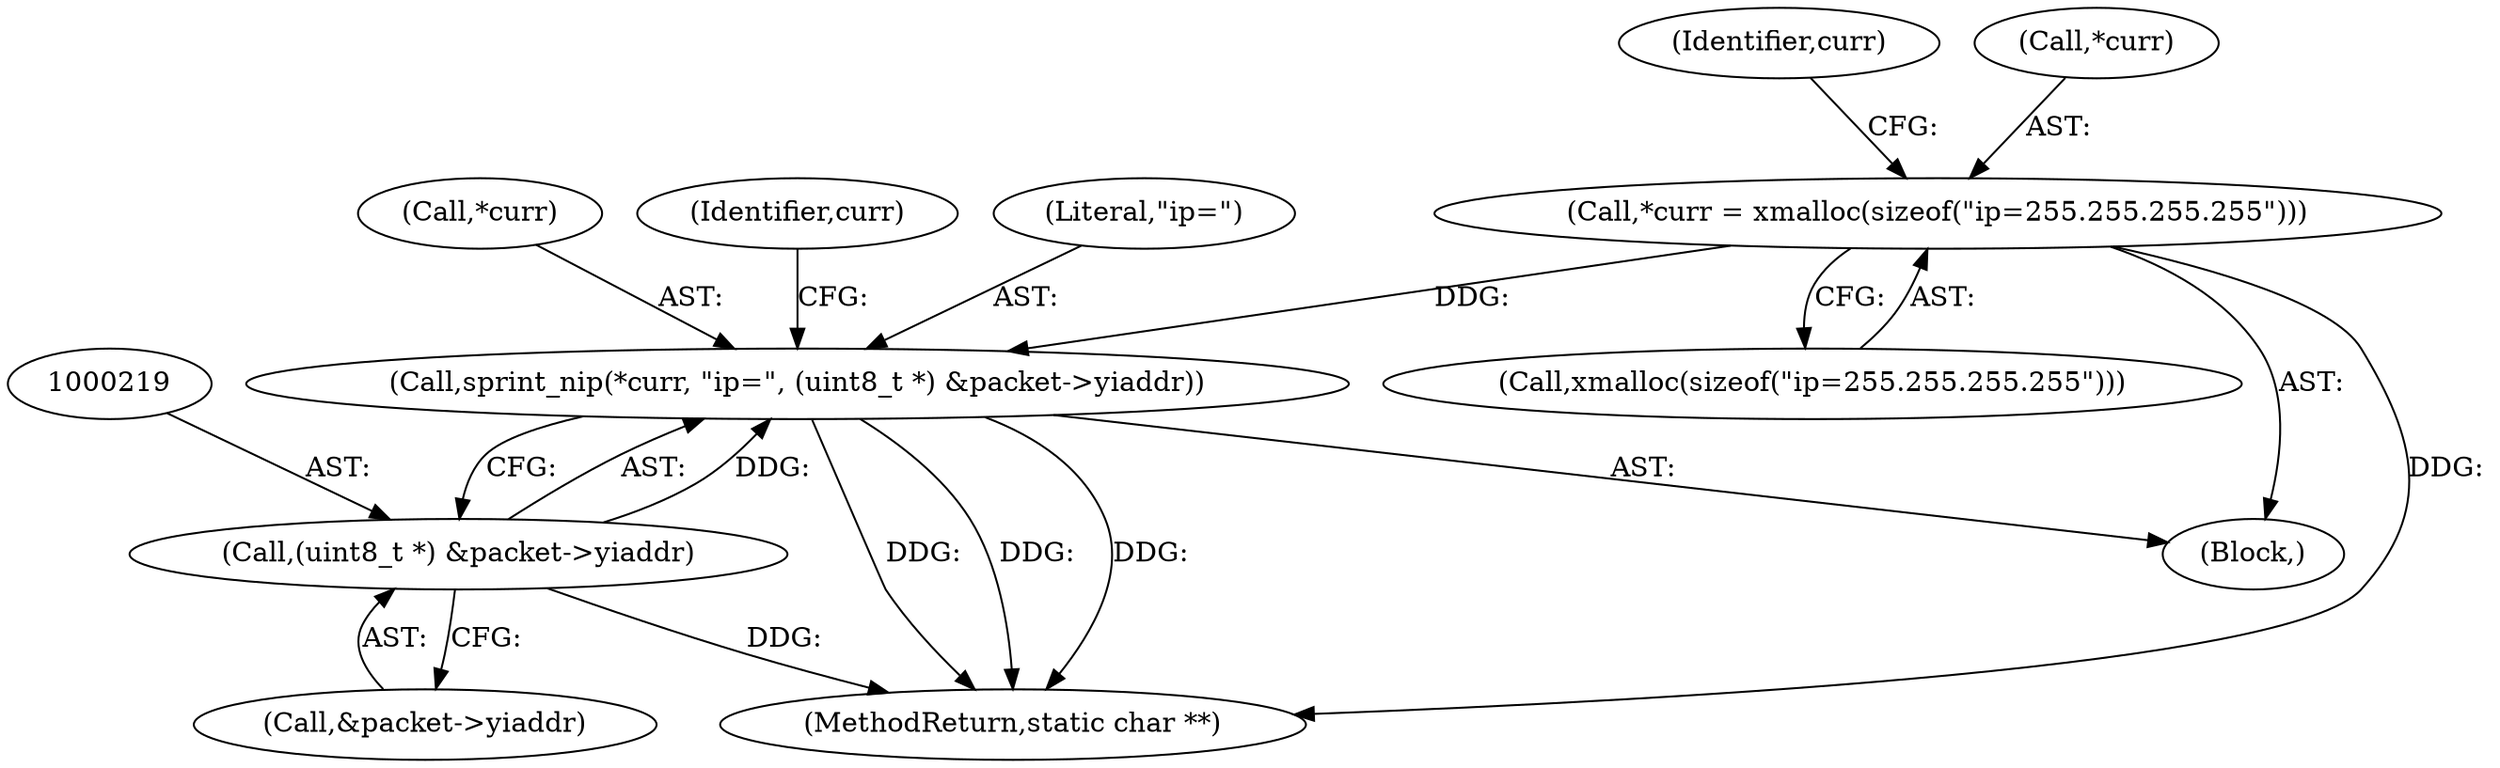 digraph "0_busybox_74d9f1ba37010face4bd1449df4d60dd84450b06_0@pointer" {
"1000214" [label="(Call,sprint_nip(*curr, \"ip=\", (uint8_t *) &packet->yiaddr))"];
"1000208" [label="(Call,*curr = xmalloc(sizeof(\"ip=255.255.255.255\")))"];
"1000218" [label="(Call,(uint8_t *) &packet->yiaddr)"];
"1000211" [label="(Call,xmalloc(sizeof(\"ip=255.255.255.255\")))"];
"1000214" [label="(Call,sprint_nip(*curr, \"ip=\", (uint8_t *) &packet->yiaddr))"];
"1000117" [label="(Block,)"];
"1000215" [label="(Call,*curr)"];
"1000216" [label="(Identifier,curr)"];
"1000227" [label="(Identifier,curr)"];
"1000479" [label="(MethodReturn,static char **)"];
"1000208" [label="(Call,*curr = xmalloc(sizeof(\"ip=255.255.255.255\")))"];
"1000218" [label="(Call,(uint8_t *) &packet->yiaddr)"];
"1000209" [label="(Call,*curr)"];
"1000220" [label="(Call,&packet->yiaddr)"];
"1000217" [label="(Literal,\"ip=\")"];
"1000214" -> "1000117"  [label="AST: "];
"1000214" -> "1000218"  [label="CFG: "];
"1000215" -> "1000214"  [label="AST: "];
"1000217" -> "1000214"  [label="AST: "];
"1000218" -> "1000214"  [label="AST: "];
"1000227" -> "1000214"  [label="CFG: "];
"1000214" -> "1000479"  [label="DDG: "];
"1000214" -> "1000479"  [label="DDG: "];
"1000214" -> "1000479"  [label="DDG: "];
"1000208" -> "1000214"  [label="DDG: "];
"1000218" -> "1000214"  [label="DDG: "];
"1000208" -> "1000117"  [label="AST: "];
"1000208" -> "1000211"  [label="CFG: "];
"1000209" -> "1000208"  [label="AST: "];
"1000211" -> "1000208"  [label="AST: "];
"1000216" -> "1000208"  [label="CFG: "];
"1000208" -> "1000479"  [label="DDG: "];
"1000218" -> "1000220"  [label="CFG: "];
"1000219" -> "1000218"  [label="AST: "];
"1000220" -> "1000218"  [label="AST: "];
"1000218" -> "1000479"  [label="DDG: "];
}
